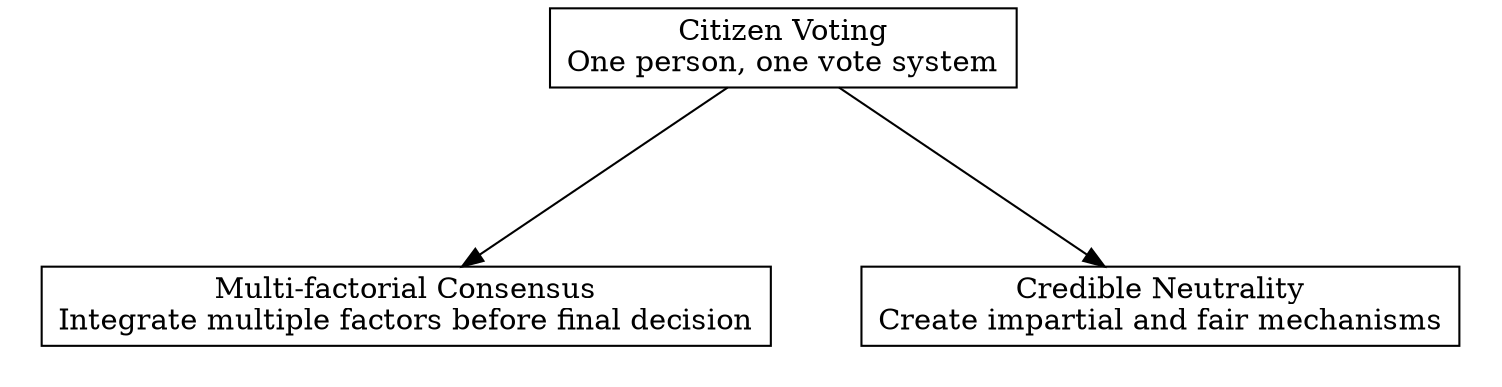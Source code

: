 digraph "" {
	graph [nodesep=0.6,
		rankdir=TB,
		ranksep=1.2
	];
	node [label="\N",
		shape=box
	];
	subgraph cluster_descendants {
		graph [rank=min,
			style=invis
		];
		"Credible Neutrality"	[label="Credible Neutrality\nCreate impartial and fair mechanisms"];
		"Multi-factorial Consensus"	[label="Multi-factorial Consensus\nIntegrate multiple factors before final decision"];
	}
	"Citizen Voting"	[label="Citizen Voting\nOne person, one vote system"];
	"Citizen Voting" -> "Credible Neutrality";
	"Citizen Voting" -> "Multi-factorial Consensus";
}
